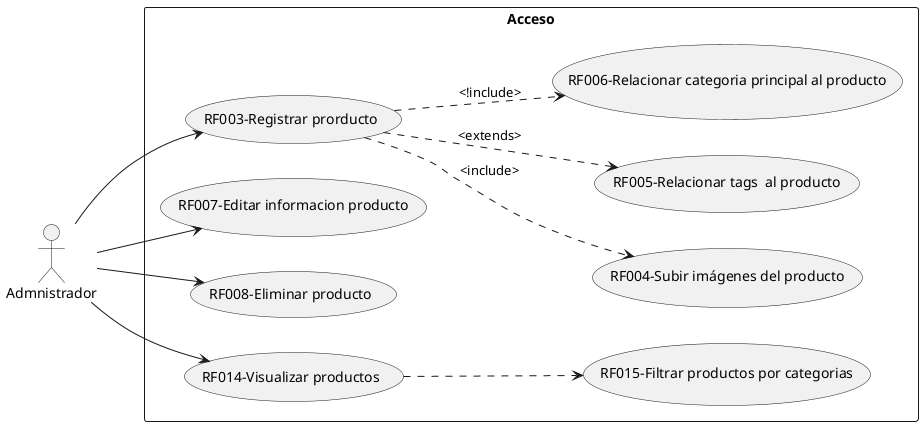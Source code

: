@startuml MetalK_UseCases_Products
    left to right direction
    skinparam linetype orto

    actor Admnistrador as a

    rectangle Acceso{
        usecase "RF003-Registrar prorducto" as RF003
        usecase "RF004-Subir imágenes del producto" as RF004
        usecase "RF005-Relacionar tags  al producto" as RF005
        usecase "RF006-Relacionar categoria principal al producto" as RF006
        usecase "RF007-Editar informacion producto" as RF007
        usecase "RF008-Eliminar producto" as RF008
        usecase "RF014-Visualizar productos" as RF014
        usecase "RF015-Filtrar productos por categorias" as RF015

    }

    a -down-> RF003
    RF003 .down.> RF004:<include>
    RF003 .down.> RF005:<extends>
    RF003 .down.> RF006:<!include>
    a -down-> RF007
    a -down-> RF008
    a -down-> RF014
    RF014 .down.> RF015



@enduml